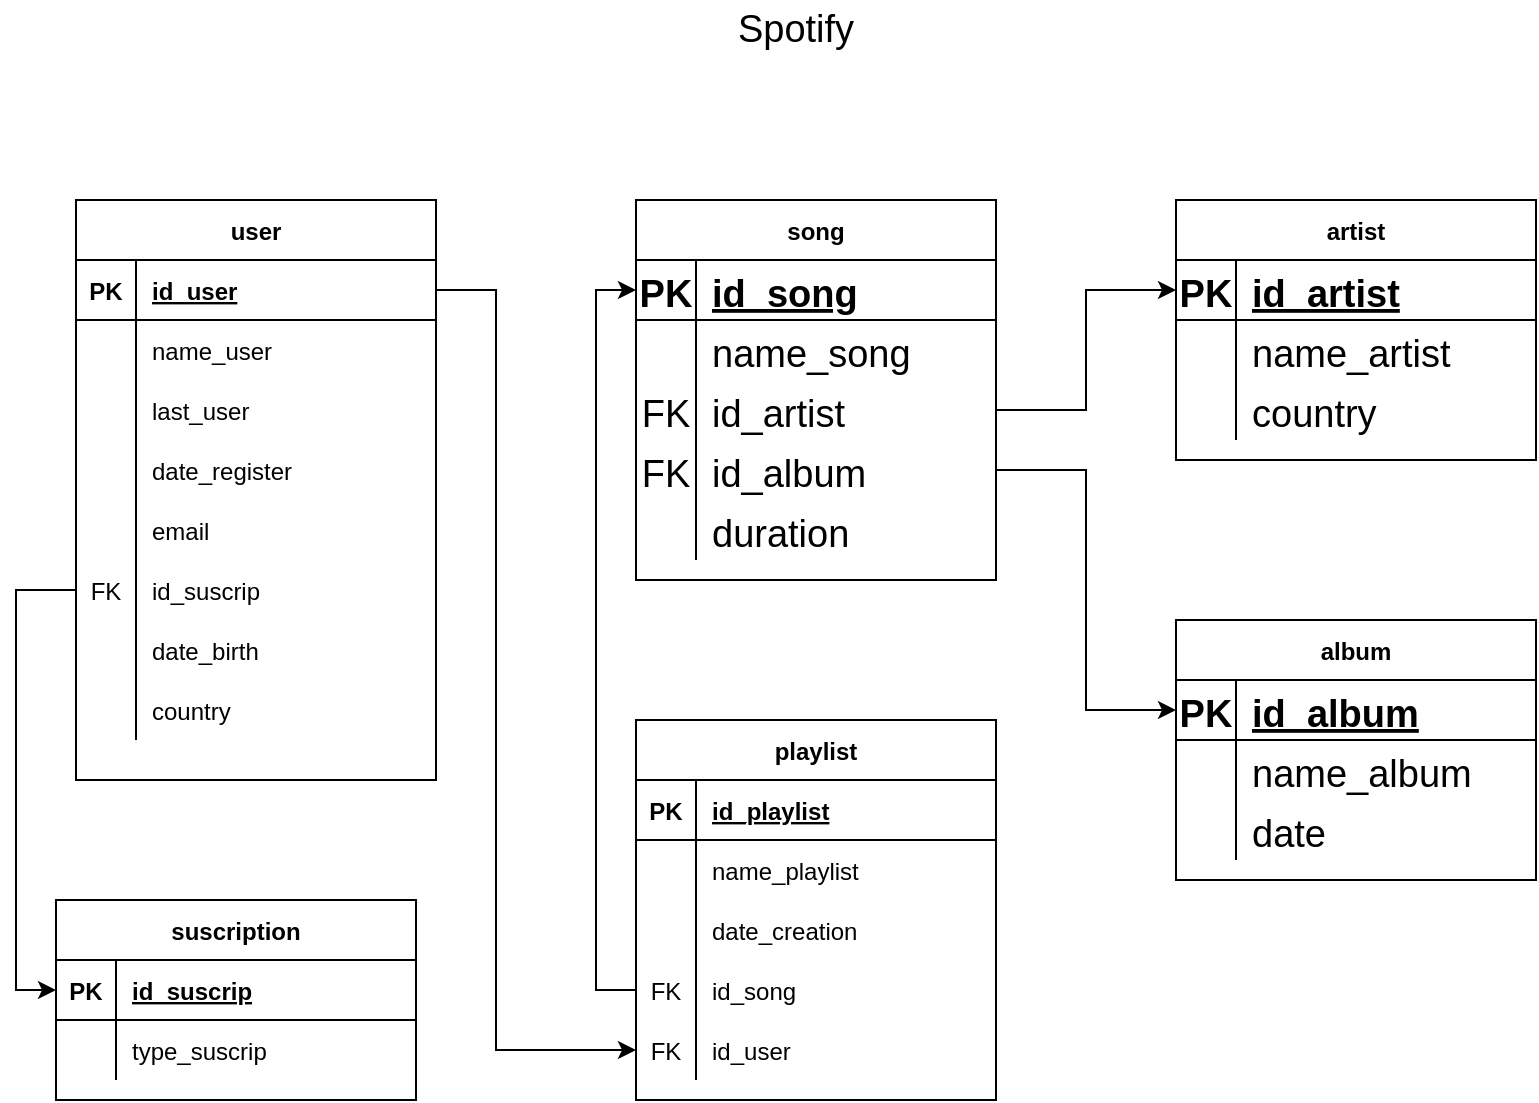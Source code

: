 <mxfile version="18.1.3" type="device"><diagram id="R2lEEEUBdFMjLlhIrx00" name="Page-1"><mxGraphModel dx="1495" dy="1029" grid="1" gridSize="10" guides="1" tooltips="1" connect="1" arrows="1" fold="1" page="1" pageScale="1" pageWidth="850" pageHeight="1100" math="0" shadow="0" extFonts="Permanent Marker^https://fonts.googleapis.com/css?family=Permanent+Marker"><root><mxCell id="0"/><mxCell id="1" parent="0"/><mxCell id="RvJGTGTHdW3wrc45oJW2-1" value="user" style="shape=table;startSize=30;container=1;collapsible=1;childLayout=tableLayout;fixedRows=1;rowLines=0;fontStyle=1;align=center;resizeLast=1;" vertex="1" parent="1"><mxGeometry x="60" y="200" width="180" height="290" as="geometry"/></mxCell><mxCell id="RvJGTGTHdW3wrc45oJW2-2" value="" style="shape=tableRow;horizontal=0;startSize=0;swimlaneHead=0;swimlaneBody=0;fillColor=none;collapsible=0;dropTarget=0;points=[[0,0.5],[1,0.5]];portConstraint=eastwest;top=0;left=0;right=0;bottom=1;" vertex="1" parent="RvJGTGTHdW3wrc45oJW2-1"><mxGeometry y="30" width="180" height="30" as="geometry"/></mxCell><mxCell id="RvJGTGTHdW3wrc45oJW2-3" value="PK" style="shape=partialRectangle;connectable=0;fillColor=none;top=0;left=0;bottom=0;right=0;fontStyle=1;overflow=hidden;" vertex="1" parent="RvJGTGTHdW3wrc45oJW2-2"><mxGeometry width="30" height="30" as="geometry"><mxRectangle width="30" height="30" as="alternateBounds"/></mxGeometry></mxCell><mxCell id="RvJGTGTHdW3wrc45oJW2-4" value="id_user" style="shape=partialRectangle;connectable=0;fillColor=none;top=0;left=0;bottom=0;right=0;align=left;spacingLeft=6;fontStyle=5;overflow=hidden;" vertex="1" parent="RvJGTGTHdW3wrc45oJW2-2"><mxGeometry x="30" width="150" height="30" as="geometry"><mxRectangle width="150" height="30" as="alternateBounds"/></mxGeometry></mxCell><mxCell id="RvJGTGTHdW3wrc45oJW2-5" value="" style="shape=tableRow;horizontal=0;startSize=0;swimlaneHead=0;swimlaneBody=0;fillColor=none;collapsible=0;dropTarget=0;points=[[0,0.5],[1,0.5]];portConstraint=eastwest;top=0;left=0;right=0;bottom=0;" vertex="1" parent="RvJGTGTHdW3wrc45oJW2-1"><mxGeometry y="60" width="180" height="30" as="geometry"/></mxCell><mxCell id="RvJGTGTHdW3wrc45oJW2-6" value="" style="shape=partialRectangle;connectable=0;fillColor=none;top=0;left=0;bottom=0;right=0;editable=1;overflow=hidden;" vertex="1" parent="RvJGTGTHdW3wrc45oJW2-5"><mxGeometry width="30" height="30" as="geometry"><mxRectangle width="30" height="30" as="alternateBounds"/></mxGeometry></mxCell><mxCell id="RvJGTGTHdW3wrc45oJW2-7" value="name_user" style="shape=partialRectangle;connectable=0;fillColor=none;top=0;left=0;bottom=0;right=0;align=left;spacingLeft=6;overflow=hidden;" vertex="1" parent="RvJGTGTHdW3wrc45oJW2-5"><mxGeometry x="30" width="150" height="30" as="geometry"><mxRectangle width="150" height="30" as="alternateBounds"/></mxGeometry></mxCell><mxCell id="RvJGTGTHdW3wrc45oJW2-8" value="" style="shape=tableRow;horizontal=0;startSize=0;swimlaneHead=0;swimlaneBody=0;fillColor=none;collapsible=0;dropTarget=0;points=[[0,0.5],[1,0.5]];portConstraint=eastwest;top=0;left=0;right=0;bottom=0;" vertex="1" parent="RvJGTGTHdW3wrc45oJW2-1"><mxGeometry y="90" width="180" height="30" as="geometry"/></mxCell><mxCell id="RvJGTGTHdW3wrc45oJW2-9" value="" style="shape=partialRectangle;connectable=0;fillColor=none;top=0;left=0;bottom=0;right=0;editable=1;overflow=hidden;" vertex="1" parent="RvJGTGTHdW3wrc45oJW2-8"><mxGeometry width="30" height="30" as="geometry"><mxRectangle width="30" height="30" as="alternateBounds"/></mxGeometry></mxCell><mxCell id="RvJGTGTHdW3wrc45oJW2-10" value="last_user" style="shape=partialRectangle;connectable=0;fillColor=none;top=0;left=0;bottom=0;right=0;align=left;spacingLeft=6;overflow=hidden;" vertex="1" parent="RvJGTGTHdW3wrc45oJW2-8"><mxGeometry x="30" width="150" height="30" as="geometry"><mxRectangle width="150" height="30" as="alternateBounds"/></mxGeometry></mxCell><mxCell id="RvJGTGTHdW3wrc45oJW2-11" value="" style="shape=tableRow;horizontal=0;startSize=0;swimlaneHead=0;swimlaneBody=0;fillColor=none;collapsible=0;dropTarget=0;points=[[0,0.5],[1,0.5]];portConstraint=eastwest;top=0;left=0;right=0;bottom=0;" vertex="1" parent="RvJGTGTHdW3wrc45oJW2-1"><mxGeometry y="120" width="180" height="30" as="geometry"/></mxCell><mxCell id="RvJGTGTHdW3wrc45oJW2-12" value="" style="shape=partialRectangle;connectable=0;fillColor=none;top=0;left=0;bottom=0;right=0;editable=1;overflow=hidden;" vertex="1" parent="RvJGTGTHdW3wrc45oJW2-11"><mxGeometry width="30" height="30" as="geometry"><mxRectangle width="30" height="30" as="alternateBounds"/></mxGeometry></mxCell><mxCell id="RvJGTGTHdW3wrc45oJW2-13" value="date_register" style="shape=partialRectangle;connectable=0;fillColor=none;top=0;left=0;bottom=0;right=0;align=left;spacingLeft=6;overflow=hidden;" vertex="1" parent="RvJGTGTHdW3wrc45oJW2-11"><mxGeometry x="30" width="150" height="30" as="geometry"><mxRectangle width="150" height="30" as="alternateBounds"/></mxGeometry></mxCell><mxCell id="RvJGTGTHdW3wrc45oJW2-94" style="shape=tableRow;horizontal=0;startSize=0;swimlaneHead=0;swimlaneBody=0;fillColor=none;collapsible=0;dropTarget=0;points=[[0,0.5],[1,0.5]];portConstraint=eastwest;top=0;left=0;right=0;bottom=0;" vertex="1" parent="RvJGTGTHdW3wrc45oJW2-1"><mxGeometry y="150" width="180" height="30" as="geometry"/></mxCell><mxCell id="RvJGTGTHdW3wrc45oJW2-95" style="shape=partialRectangle;connectable=0;fillColor=none;top=0;left=0;bottom=0;right=0;editable=1;overflow=hidden;" vertex="1" parent="RvJGTGTHdW3wrc45oJW2-94"><mxGeometry width="30" height="30" as="geometry"><mxRectangle width="30" height="30" as="alternateBounds"/></mxGeometry></mxCell><mxCell id="RvJGTGTHdW3wrc45oJW2-96" style="shape=partialRectangle;connectable=0;fillColor=none;top=0;left=0;bottom=0;right=0;align=left;spacingLeft=6;overflow=hidden;" vertex="1" parent="RvJGTGTHdW3wrc45oJW2-94"><mxGeometry x="30" width="150" height="30" as="geometry"><mxRectangle width="150" height="30" as="alternateBounds"/></mxGeometry></mxCell><mxCell id="RvJGTGTHdW3wrc45oJW2-97" style="shape=tableRow;horizontal=0;startSize=0;swimlaneHead=0;swimlaneBody=0;fillColor=none;collapsible=0;dropTarget=0;points=[[0,0.5],[1,0.5]];portConstraint=eastwest;top=0;left=0;right=0;bottom=0;" vertex="1" parent="RvJGTGTHdW3wrc45oJW2-1"><mxGeometry y="180" width="180" height="30" as="geometry"/></mxCell><mxCell id="RvJGTGTHdW3wrc45oJW2-98" value="FK" style="shape=partialRectangle;connectable=0;fillColor=none;top=0;left=0;bottom=0;right=0;editable=1;overflow=hidden;" vertex="1" parent="RvJGTGTHdW3wrc45oJW2-97"><mxGeometry width="30" height="30" as="geometry"><mxRectangle width="30" height="30" as="alternateBounds"/></mxGeometry></mxCell><mxCell id="RvJGTGTHdW3wrc45oJW2-99" value="id_suscrip" style="shape=partialRectangle;connectable=0;fillColor=none;top=0;left=0;bottom=0;right=0;align=left;spacingLeft=6;overflow=hidden;" vertex="1" parent="RvJGTGTHdW3wrc45oJW2-97"><mxGeometry x="30" width="150" height="30" as="geometry"><mxRectangle width="150" height="30" as="alternateBounds"/></mxGeometry></mxCell><mxCell id="RvJGTGTHdW3wrc45oJW2-100" style="shape=tableRow;horizontal=0;startSize=0;swimlaneHead=0;swimlaneBody=0;fillColor=none;collapsible=0;dropTarget=0;points=[[0,0.5],[1,0.5]];portConstraint=eastwest;top=0;left=0;right=0;bottom=0;" vertex="1" parent="RvJGTGTHdW3wrc45oJW2-1"><mxGeometry y="210" width="180" height="30" as="geometry"/></mxCell><mxCell id="RvJGTGTHdW3wrc45oJW2-101" style="shape=partialRectangle;connectable=0;fillColor=none;top=0;left=0;bottom=0;right=0;editable=1;overflow=hidden;" vertex="1" parent="RvJGTGTHdW3wrc45oJW2-100"><mxGeometry width="30" height="30" as="geometry"><mxRectangle width="30" height="30" as="alternateBounds"/></mxGeometry></mxCell><mxCell id="RvJGTGTHdW3wrc45oJW2-102" value="date_birth" style="shape=partialRectangle;connectable=0;fillColor=none;top=0;left=0;bottom=0;right=0;align=left;spacingLeft=6;overflow=hidden;" vertex="1" parent="RvJGTGTHdW3wrc45oJW2-100"><mxGeometry x="30" width="150" height="30" as="geometry"><mxRectangle width="150" height="30" as="alternateBounds"/></mxGeometry></mxCell><mxCell id="RvJGTGTHdW3wrc45oJW2-103" style="shape=tableRow;horizontal=0;startSize=0;swimlaneHead=0;swimlaneBody=0;fillColor=none;collapsible=0;dropTarget=0;points=[[0,0.5],[1,0.5]];portConstraint=eastwest;top=0;left=0;right=0;bottom=0;" vertex="1" parent="RvJGTGTHdW3wrc45oJW2-1"><mxGeometry y="240" width="180" height="30" as="geometry"/></mxCell><mxCell id="RvJGTGTHdW3wrc45oJW2-104" style="shape=partialRectangle;connectable=0;fillColor=none;top=0;left=0;bottom=0;right=0;editable=1;overflow=hidden;" vertex="1" parent="RvJGTGTHdW3wrc45oJW2-103"><mxGeometry width="30" height="30" as="geometry"><mxRectangle width="30" height="30" as="alternateBounds"/></mxGeometry></mxCell><mxCell id="RvJGTGTHdW3wrc45oJW2-105" value="country" style="shape=partialRectangle;connectable=0;fillColor=none;top=0;left=0;bottom=0;right=0;align=left;spacingLeft=6;overflow=hidden;" vertex="1" parent="RvJGTGTHdW3wrc45oJW2-103"><mxGeometry x="30" width="150" height="30" as="geometry"><mxRectangle width="150" height="30" as="alternateBounds"/></mxGeometry></mxCell><mxCell id="RvJGTGTHdW3wrc45oJW2-14" value="Spotify" style="text;html=1;strokeColor=none;fillColor=none;align=center;verticalAlign=middle;whiteSpace=wrap;rounded=0;fontSize=19;" vertex="1" parent="1"><mxGeometry x="390" y="100" width="60" height="30" as="geometry"/></mxCell><mxCell id="RvJGTGTHdW3wrc45oJW2-15" value="song" style="shape=table;startSize=30;container=1;collapsible=1;childLayout=tableLayout;fixedRows=1;rowLines=0;fontStyle=1;align=center;resizeLast=1;fontSize=12;" vertex="1" parent="1"><mxGeometry x="340" y="200" width="180" height="190" as="geometry"/></mxCell><mxCell id="RvJGTGTHdW3wrc45oJW2-16" value="" style="shape=tableRow;horizontal=0;startSize=0;swimlaneHead=0;swimlaneBody=0;fillColor=none;collapsible=0;dropTarget=0;points=[[0,0.5],[1,0.5]];portConstraint=eastwest;top=0;left=0;right=0;bottom=1;fontSize=19;" vertex="1" parent="RvJGTGTHdW3wrc45oJW2-15"><mxGeometry y="30" width="180" height="30" as="geometry"/></mxCell><mxCell id="RvJGTGTHdW3wrc45oJW2-17" value="PK" style="shape=partialRectangle;connectable=0;fillColor=none;top=0;left=0;bottom=0;right=0;fontStyle=1;overflow=hidden;fontSize=19;" vertex="1" parent="RvJGTGTHdW3wrc45oJW2-16"><mxGeometry width="30" height="30" as="geometry"><mxRectangle width="30" height="30" as="alternateBounds"/></mxGeometry></mxCell><mxCell id="RvJGTGTHdW3wrc45oJW2-18" value="id_song" style="shape=partialRectangle;connectable=0;fillColor=none;top=0;left=0;bottom=0;right=0;align=left;spacingLeft=6;fontStyle=5;overflow=hidden;fontSize=19;" vertex="1" parent="RvJGTGTHdW3wrc45oJW2-16"><mxGeometry x="30" width="150" height="30" as="geometry"><mxRectangle width="150" height="30" as="alternateBounds"/></mxGeometry></mxCell><mxCell id="RvJGTGTHdW3wrc45oJW2-19" value="" style="shape=tableRow;horizontal=0;startSize=0;swimlaneHead=0;swimlaneBody=0;fillColor=none;collapsible=0;dropTarget=0;points=[[0,0.5],[1,0.5]];portConstraint=eastwest;top=0;left=0;right=0;bottom=0;fontSize=19;" vertex="1" parent="RvJGTGTHdW3wrc45oJW2-15"><mxGeometry y="60" width="180" height="30" as="geometry"/></mxCell><mxCell id="RvJGTGTHdW3wrc45oJW2-20" value="" style="shape=partialRectangle;connectable=0;fillColor=none;top=0;left=0;bottom=0;right=0;editable=1;overflow=hidden;fontSize=19;" vertex="1" parent="RvJGTGTHdW3wrc45oJW2-19"><mxGeometry width="30" height="30" as="geometry"><mxRectangle width="30" height="30" as="alternateBounds"/></mxGeometry></mxCell><mxCell id="RvJGTGTHdW3wrc45oJW2-21" value="name_song" style="shape=partialRectangle;connectable=0;fillColor=none;top=0;left=0;bottom=0;right=0;align=left;spacingLeft=6;overflow=hidden;fontSize=19;" vertex="1" parent="RvJGTGTHdW3wrc45oJW2-19"><mxGeometry x="30" width="150" height="30" as="geometry"><mxRectangle width="150" height="30" as="alternateBounds"/></mxGeometry></mxCell><mxCell id="RvJGTGTHdW3wrc45oJW2-22" value="" style="shape=tableRow;horizontal=0;startSize=0;swimlaneHead=0;swimlaneBody=0;fillColor=none;collapsible=0;dropTarget=0;points=[[0,0.5],[1,0.5]];portConstraint=eastwest;top=0;left=0;right=0;bottom=0;fontSize=19;" vertex="1" parent="RvJGTGTHdW3wrc45oJW2-15"><mxGeometry y="90" width="180" height="30" as="geometry"/></mxCell><mxCell id="RvJGTGTHdW3wrc45oJW2-23" value="FK" style="shape=partialRectangle;connectable=0;fillColor=none;top=0;left=0;bottom=0;right=0;editable=1;overflow=hidden;fontSize=19;" vertex="1" parent="RvJGTGTHdW3wrc45oJW2-22"><mxGeometry width="30" height="30" as="geometry"><mxRectangle width="30" height="30" as="alternateBounds"/></mxGeometry></mxCell><mxCell id="RvJGTGTHdW3wrc45oJW2-24" value="id_artist" style="shape=partialRectangle;connectable=0;fillColor=none;top=0;left=0;bottom=0;right=0;align=left;spacingLeft=6;overflow=hidden;fontSize=19;" vertex="1" parent="RvJGTGTHdW3wrc45oJW2-22"><mxGeometry x="30" width="150" height="30" as="geometry"><mxRectangle width="150" height="30" as="alternateBounds"/></mxGeometry></mxCell><mxCell id="RvJGTGTHdW3wrc45oJW2-25" value="" style="shape=tableRow;horizontal=0;startSize=0;swimlaneHead=0;swimlaneBody=0;fillColor=none;collapsible=0;dropTarget=0;points=[[0,0.5],[1,0.5]];portConstraint=eastwest;top=0;left=0;right=0;bottom=0;fontSize=19;" vertex="1" parent="RvJGTGTHdW3wrc45oJW2-15"><mxGeometry y="120" width="180" height="30" as="geometry"/></mxCell><mxCell id="RvJGTGTHdW3wrc45oJW2-26" value="FK" style="shape=partialRectangle;connectable=0;fillColor=none;top=0;left=0;bottom=0;right=0;editable=1;overflow=hidden;fontSize=19;" vertex="1" parent="RvJGTGTHdW3wrc45oJW2-25"><mxGeometry width="30" height="30" as="geometry"><mxRectangle width="30" height="30" as="alternateBounds"/></mxGeometry></mxCell><mxCell id="RvJGTGTHdW3wrc45oJW2-27" value="id_album" style="shape=partialRectangle;connectable=0;fillColor=none;top=0;left=0;bottom=0;right=0;align=left;spacingLeft=6;overflow=hidden;fontSize=19;" vertex="1" parent="RvJGTGTHdW3wrc45oJW2-25"><mxGeometry x="30" width="150" height="30" as="geometry"><mxRectangle width="150" height="30" as="alternateBounds"/></mxGeometry></mxCell><mxCell id="RvJGTGTHdW3wrc45oJW2-106" style="shape=tableRow;horizontal=0;startSize=0;swimlaneHead=0;swimlaneBody=0;fillColor=none;collapsible=0;dropTarget=0;points=[[0,0.5],[1,0.5]];portConstraint=eastwest;top=0;left=0;right=0;bottom=0;fontSize=19;" vertex="1" parent="RvJGTGTHdW3wrc45oJW2-15"><mxGeometry y="150" width="180" height="30" as="geometry"/></mxCell><mxCell id="RvJGTGTHdW3wrc45oJW2-107" style="shape=partialRectangle;connectable=0;fillColor=none;top=0;left=0;bottom=0;right=0;editable=1;overflow=hidden;fontSize=19;" vertex="1" parent="RvJGTGTHdW3wrc45oJW2-106"><mxGeometry width="30" height="30" as="geometry"><mxRectangle width="30" height="30" as="alternateBounds"/></mxGeometry></mxCell><mxCell id="RvJGTGTHdW3wrc45oJW2-108" value="duration" style="shape=partialRectangle;connectable=0;fillColor=none;top=0;left=0;bottom=0;right=0;align=left;spacingLeft=6;overflow=hidden;fontSize=19;" vertex="1" parent="RvJGTGTHdW3wrc45oJW2-106"><mxGeometry x="30" width="150" height="30" as="geometry"><mxRectangle width="150" height="30" as="alternateBounds"/></mxGeometry></mxCell><mxCell id="RvJGTGTHdW3wrc45oJW2-28" value="artist" style="shape=table;startSize=30;container=1;collapsible=1;childLayout=tableLayout;fixedRows=1;rowLines=0;fontStyle=1;align=center;resizeLast=1;fontSize=12;" vertex="1" parent="1"><mxGeometry x="610" y="200" width="180" height="130" as="geometry"/></mxCell><mxCell id="RvJGTGTHdW3wrc45oJW2-29" value="" style="shape=tableRow;horizontal=0;startSize=0;swimlaneHead=0;swimlaneBody=0;fillColor=none;collapsible=0;dropTarget=0;points=[[0,0.5],[1,0.5]];portConstraint=eastwest;top=0;left=0;right=0;bottom=1;fontSize=19;" vertex="1" parent="RvJGTGTHdW3wrc45oJW2-28"><mxGeometry y="30" width="180" height="30" as="geometry"/></mxCell><mxCell id="RvJGTGTHdW3wrc45oJW2-30" value="PK" style="shape=partialRectangle;connectable=0;fillColor=none;top=0;left=0;bottom=0;right=0;fontStyle=1;overflow=hidden;fontSize=19;" vertex="1" parent="RvJGTGTHdW3wrc45oJW2-29"><mxGeometry width="30" height="30" as="geometry"><mxRectangle width="30" height="30" as="alternateBounds"/></mxGeometry></mxCell><mxCell id="RvJGTGTHdW3wrc45oJW2-31" value="id_artist" style="shape=partialRectangle;connectable=0;fillColor=none;top=0;left=0;bottom=0;right=0;align=left;spacingLeft=6;fontStyle=5;overflow=hidden;fontSize=19;" vertex="1" parent="RvJGTGTHdW3wrc45oJW2-29"><mxGeometry x="30" width="150" height="30" as="geometry"><mxRectangle width="150" height="30" as="alternateBounds"/></mxGeometry></mxCell><mxCell id="RvJGTGTHdW3wrc45oJW2-32" value="" style="shape=tableRow;horizontal=0;startSize=0;swimlaneHead=0;swimlaneBody=0;fillColor=none;collapsible=0;dropTarget=0;points=[[0,0.5],[1,0.5]];portConstraint=eastwest;top=0;left=0;right=0;bottom=0;fontSize=19;" vertex="1" parent="RvJGTGTHdW3wrc45oJW2-28"><mxGeometry y="60" width="180" height="30" as="geometry"/></mxCell><mxCell id="RvJGTGTHdW3wrc45oJW2-33" value="" style="shape=partialRectangle;connectable=0;fillColor=none;top=0;left=0;bottom=0;right=0;editable=1;overflow=hidden;fontSize=19;" vertex="1" parent="RvJGTGTHdW3wrc45oJW2-32"><mxGeometry width="30" height="30" as="geometry"><mxRectangle width="30" height="30" as="alternateBounds"/></mxGeometry></mxCell><mxCell id="RvJGTGTHdW3wrc45oJW2-34" value="name_artist" style="shape=partialRectangle;connectable=0;fillColor=none;top=0;left=0;bottom=0;right=0;align=left;spacingLeft=6;overflow=hidden;fontSize=19;" vertex="1" parent="RvJGTGTHdW3wrc45oJW2-32"><mxGeometry x="30" width="150" height="30" as="geometry"><mxRectangle width="150" height="30" as="alternateBounds"/></mxGeometry></mxCell><mxCell id="RvJGTGTHdW3wrc45oJW2-118" style="shape=tableRow;horizontal=0;startSize=0;swimlaneHead=0;swimlaneBody=0;fillColor=none;collapsible=0;dropTarget=0;points=[[0,0.5],[1,0.5]];portConstraint=eastwest;top=0;left=0;right=0;bottom=0;fontSize=19;" vertex="1" parent="RvJGTGTHdW3wrc45oJW2-28"><mxGeometry y="90" width="180" height="30" as="geometry"/></mxCell><mxCell id="RvJGTGTHdW3wrc45oJW2-119" style="shape=partialRectangle;connectable=0;fillColor=none;top=0;left=0;bottom=0;right=0;editable=1;overflow=hidden;fontSize=19;" vertex="1" parent="RvJGTGTHdW3wrc45oJW2-118"><mxGeometry width="30" height="30" as="geometry"><mxRectangle width="30" height="30" as="alternateBounds"/></mxGeometry></mxCell><mxCell id="RvJGTGTHdW3wrc45oJW2-120" value="country" style="shape=partialRectangle;connectable=0;fillColor=none;top=0;left=0;bottom=0;right=0;align=left;spacingLeft=6;overflow=hidden;fontSize=19;" vertex="1" parent="RvJGTGTHdW3wrc45oJW2-118"><mxGeometry x="30" width="150" height="30" as="geometry"><mxRectangle width="150" height="30" as="alternateBounds"/></mxGeometry></mxCell><mxCell id="RvJGTGTHdW3wrc45oJW2-41" value="album" style="shape=table;startSize=30;container=1;collapsible=1;childLayout=tableLayout;fixedRows=1;rowLines=0;fontStyle=1;align=center;resizeLast=1;fontSize=12;" vertex="1" parent="1"><mxGeometry x="610" y="410" width="180" height="130" as="geometry"/></mxCell><mxCell id="RvJGTGTHdW3wrc45oJW2-42" value="" style="shape=tableRow;horizontal=0;startSize=0;swimlaneHead=0;swimlaneBody=0;fillColor=none;collapsible=0;dropTarget=0;points=[[0,0.5],[1,0.5]];portConstraint=eastwest;top=0;left=0;right=0;bottom=1;fontSize=19;" vertex="1" parent="RvJGTGTHdW3wrc45oJW2-41"><mxGeometry y="30" width="180" height="30" as="geometry"/></mxCell><mxCell id="RvJGTGTHdW3wrc45oJW2-43" value="PK" style="shape=partialRectangle;connectable=0;fillColor=none;top=0;left=0;bottom=0;right=0;fontStyle=1;overflow=hidden;fontSize=19;" vertex="1" parent="RvJGTGTHdW3wrc45oJW2-42"><mxGeometry width="30" height="30" as="geometry"><mxRectangle width="30" height="30" as="alternateBounds"/></mxGeometry></mxCell><mxCell id="RvJGTGTHdW3wrc45oJW2-44" value="id_album" style="shape=partialRectangle;connectable=0;fillColor=none;top=0;left=0;bottom=0;right=0;align=left;spacingLeft=6;fontStyle=5;overflow=hidden;fontSize=19;" vertex="1" parent="RvJGTGTHdW3wrc45oJW2-42"><mxGeometry x="30" width="150" height="30" as="geometry"><mxRectangle width="150" height="30" as="alternateBounds"/></mxGeometry></mxCell><mxCell id="RvJGTGTHdW3wrc45oJW2-45" value="" style="shape=tableRow;horizontal=0;startSize=0;swimlaneHead=0;swimlaneBody=0;fillColor=none;collapsible=0;dropTarget=0;points=[[0,0.5],[1,0.5]];portConstraint=eastwest;top=0;left=0;right=0;bottom=0;fontSize=19;" vertex="1" parent="RvJGTGTHdW3wrc45oJW2-41"><mxGeometry y="60" width="180" height="30" as="geometry"/></mxCell><mxCell id="RvJGTGTHdW3wrc45oJW2-46" value="" style="shape=partialRectangle;connectable=0;fillColor=none;top=0;left=0;bottom=0;right=0;editable=1;overflow=hidden;fontSize=19;" vertex="1" parent="RvJGTGTHdW3wrc45oJW2-45"><mxGeometry width="30" height="30" as="geometry"><mxRectangle width="30" height="30" as="alternateBounds"/></mxGeometry></mxCell><mxCell id="RvJGTGTHdW3wrc45oJW2-47" value="name_album" style="shape=partialRectangle;connectable=0;fillColor=none;top=0;left=0;bottom=0;right=0;align=left;spacingLeft=6;overflow=hidden;fontSize=19;" vertex="1" parent="RvJGTGTHdW3wrc45oJW2-45"><mxGeometry x="30" width="150" height="30" as="geometry"><mxRectangle width="150" height="30" as="alternateBounds"/></mxGeometry></mxCell><mxCell id="RvJGTGTHdW3wrc45oJW2-109" style="shape=tableRow;horizontal=0;startSize=0;swimlaneHead=0;swimlaneBody=0;fillColor=none;collapsible=0;dropTarget=0;points=[[0,0.5],[1,0.5]];portConstraint=eastwest;top=0;left=0;right=0;bottom=0;fontSize=19;" vertex="1" parent="RvJGTGTHdW3wrc45oJW2-41"><mxGeometry y="90" width="180" height="30" as="geometry"/></mxCell><mxCell id="RvJGTGTHdW3wrc45oJW2-110" style="shape=partialRectangle;connectable=0;fillColor=none;top=0;left=0;bottom=0;right=0;editable=1;overflow=hidden;fontSize=19;" vertex="1" parent="RvJGTGTHdW3wrc45oJW2-109"><mxGeometry width="30" height="30" as="geometry"><mxRectangle width="30" height="30" as="alternateBounds"/></mxGeometry></mxCell><mxCell id="RvJGTGTHdW3wrc45oJW2-111" value="date" style="shape=partialRectangle;connectable=0;fillColor=none;top=0;left=0;bottom=0;right=0;align=left;spacingLeft=6;overflow=hidden;fontSize=19;" vertex="1" parent="RvJGTGTHdW3wrc45oJW2-109"><mxGeometry x="30" width="150" height="30" as="geometry"><mxRectangle width="150" height="30" as="alternateBounds"/></mxGeometry></mxCell><mxCell id="RvJGTGTHdW3wrc45oJW2-54" value="playlist" style="shape=table;startSize=30;container=1;collapsible=1;childLayout=tableLayout;fixedRows=1;rowLines=0;fontStyle=1;align=center;resizeLast=1;fontSize=12;" vertex="1" parent="1"><mxGeometry x="340" y="460" width="180" height="190" as="geometry"/></mxCell><mxCell id="RvJGTGTHdW3wrc45oJW2-55" value="" style="shape=tableRow;horizontal=0;startSize=0;swimlaneHead=0;swimlaneBody=0;fillColor=none;collapsible=0;dropTarget=0;points=[[0,0.5],[1,0.5]];portConstraint=eastwest;top=0;left=0;right=0;bottom=1;fontSize=12;" vertex="1" parent="RvJGTGTHdW3wrc45oJW2-54"><mxGeometry y="30" width="180" height="30" as="geometry"/></mxCell><mxCell id="RvJGTGTHdW3wrc45oJW2-56" value="PK" style="shape=partialRectangle;connectable=0;fillColor=none;top=0;left=0;bottom=0;right=0;fontStyle=1;overflow=hidden;fontSize=12;" vertex="1" parent="RvJGTGTHdW3wrc45oJW2-55"><mxGeometry width="30" height="30" as="geometry"><mxRectangle width="30" height="30" as="alternateBounds"/></mxGeometry></mxCell><mxCell id="RvJGTGTHdW3wrc45oJW2-57" value="id_playlist" style="shape=partialRectangle;connectable=0;fillColor=none;top=0;left=0;bottom=0;right=0;align=left;spacingLeft=6;fontStyle=5;overflow=hidden;fontSize=12;" vertex="1" parent="RvJGTGTHdW3wrc45oJW2-55"><mxGeometry x="30" width="150" height="30" as="geometry"><mxRectangle width="150" height="30" as="alternateBounds"/></mxGeometry></mxCell><mxCell id="RvJGTGTHdW3wrc45oJW2-58" value="" style="shape=tableRow;horizontal=0;startSize=0;swimlaneHead=0;swimlaneBody=0;fillColor=none;collapsible=0;dropTarget=0;points=[[0,0.5],[1,0.5]];portConstraint=eastwest;top=0;left=0;right=0;bottom=0;fontSize=12;" vertex="1" parent="RvJGTGTHdW3wrc45oJW2-54"><mxGeometry y="60" width="180" height="30" as="geometry"/></mxCell><mxCell id="RvJGTGTHdW3wrc45oJW2-59" value="" style="shape=partialRectangle;connectable=0;fillColor=none;top=0;left=0;bottom=0;right=0;editable=1;overflow=hidden;fontSize=12;" vertex="1" parent="RvJGTGTHdW3wrc45oJW2-58"><mxGeometry width="30" height="30" as="geometry"><mxRectangle width="30" height="30" as="alternateBounds"/></mxGeometry></mxCell><mxCell id="RvJGTGTHdW3wrc45oJW2-60" value="name_playlist" style="shape=partialRectangle;connectable=0;fillColor=none;top=0;left=0;bottom=0;right=0;align=left;spacingLeft=6;overflow=hidden;fontSize=12;" vertex="1" parent="RvJGTGTHdW3wrc45oJW2-58"><mxGeometry x="30" width="150" height="30" as="geometry"><mxRectangle width="150" height="30" as="alternateBounds"/></mxGeometry></mxCell><mxCell id="RvJGTGTHdW3wrc45oJW2-61" value="" style="shape=tableRow;horizontal=0;startSize=0;swimlaneHead=0;swimlaneBody=0;fillColor=none;collapsible=0;dropTarget=0;points=[[0,0.5],[1,0.5]];portConstraint=eastwest;top=0;left=0;right=0;bottom=0;fontSize=12;" vertex="1" parent="RvJGTGTHdW3wrc45oJW2-54"><mxGeometry y="90" width="180" height="30" as="geometry"/></mxCell><mxCell id="RvJGTGTHdW3wrc45oJW2-62" value="" style="shape=partialRectangle;connectable=0;fillColor=none;top=0;left=0;bottom=0;right=0;editable=1;overflow=hidden;fontSize=12;" vertex="1" parent="RvJGTGTHdW3wrc45oJW2-61"><mxGeometry width="30" height="30" as="geometry"><mxRectangle width="30" height="30" as="alternateBounds"/></mxGeometry></mxCell><mxCell id="RvJGTGTHdW3wrc45oJW2-63" value="date_creation" style="shape=partialRectangle;connectable=0;fillColor=none;top=0;left=0;bottom=0;right=0;align=left;spacingLeft=6;overflow=hidden;fontSize=12;" vertex="1" parent="RvJGTGTHdW3wrc45oJW2-61"><mxGeometry x="30" width="150" height="30" as="geometry"><mxRectangle width="150" height="30" as="alternateBounds"/></mxGeometry></mxCell><mxCell id="RvJGTGTHdW3wrc45oJW2-64" value="" style="shape=tableRow;horizontal=0;startSize=0;swimlaneHead=0;swimlaneBody=0;fillColor=none;collapsible=0;dropTarget=0;points=[[0,0.5],[1,0.5]];portConstraint=eastwest;top=0;left=0;right=0;bottom=0;fontSize=12;" vertex="1" parent="RvJGTGTHdW3wrc45oJW2-54"><mxGeometry y="120" width="180" height="30" as="geometry"/></mxCell><mxCell id="RvJGTGTHdW3wrc45oJW2-65" value="FK" style="shape=partialRectangle;connectable=0;fillColor=none;top=0;left=0;bottom=0;right=0;editable=1;overflow=hidden;fontSize=12;" vertex="1" parent="RvJGTGTHdW3wrc45oJW2-64"><mxGeometry width="30" height="30" as="geometry"><mxRectangle width="30" height="30" as="alternateBounds"/></mxGeometry></mxCell><mxCell id="RvJGTGTHdW3wrc45oJW2-66" value="id_song" style="shape=partialRectangle;connectable=0;fillColor=none;top=0;left=0;bottom=0;right=0;align=left;spacingLeft=6;overflow=hidden;fontSize=12;" vertex="1" parent="RvJGTGTHdW3wrc45oJW2-64"><mxGeometry x="30" width="150" height="30" as="geometry"><mxRectangle width="150" height="30" as="alternateBounds"/></mxGeometry></mxCell><mxCell id="RvJGTGTHdW3wrc45oJW2-115" style="shape=tableRow;horizontal=0;startSize=0;swimlaneHead=0;swimlaneBody=0;fillColor=none;collapsible=0;dropTarget=0;points=[[0,0.5],[1,0.5]];portConstraint=eastwest;top=0;left=0;right=0;bottom=0;fontSize=12;" vertex="1" parent="RvJGTGTHdW3wrc45oJW2-54"><mxGeometry y="150" width="180" height="30" as="geometry"/></mxCell><mxCell id="RvJGTGTHdW3wrc45oJW2-116" value="FK" style="shape=partialRectangle;connectable=0;fillColor=none;top=0;left=0;bottom=0;right=0;editable=1;overflow=hidden;fontSize=12;" vertex="1" parent="RvJGTGTHdW3wrc45oJW2-115"><mxGeometry width="30" height="30" as="geometry"><mxRectangle width="30" height="30" as="alternateBounds"/></mxGeometry></mxCell><mxCell id="RvJGTGTHdW3wrc45oJW2-117" value="id_user" style="shape=partialRectangle;connectable=0;fillColor=none;top=0;left=0;bottom=0;right=0;align=left;spacingLeft=6;overflow=hidden;fontSize=12;" vertex="1" parent="RvJGTGTHdW3wrc45oJW2-115"><mxGeometry x="30" width="150" height="30" as="geometry"><mxRectangle width="150" height="30" as="alternateBounds"/></mxGeometry></mxCell><mxCell id="RvJGTGTHdW3wrc45oJW2-67" value="suscription" style="shape=table;startSize=30;container=1;collapsible=1;childLayout=tableLayout;fixedRows=1;rowLines=0;fontStyle=1;align=center;resizeLast=1;fontSize=12;" vertex="1" parent="1"><mxGeometry x="50" y="550" width="180" height="100" as="geometry"/></mxCell><mxCell id="RvJGTGTHdW3wrc45oJW2-68" value="" style="shape=tableRow;horizontal=0;startSize=0;swimlaneHead=0;swimlaneBody=0;fillColor=none;collapsible=0;dropTarget=0;points=[[0,0.5],[1,0.5]];portConstraint=eastwest;top=0;left=0;right=0;bottom=1;fontSize=12;" vertex="1" parent="RvJGTGTHdW3wrc45oJW2-67"><mxGeometry y="30" width="180" height="30" as="geometry"/></mxCell><mxCell id="RvJGTGTHdW3wrc45oJW2-69" value="PK" style="shape=partialRectangle;connectable=0;fillColor=none;top=0;left=0;bottom=0;right=0;fontStyle=1;overflow=hidden;fontSize=12;" vertex="1" parent="RvJGTGTHdW3wrc45oJW2-68"><mxGeometry width="30" height="30" as="geometry"><mxRectangle width="30" height="30" as="alternateBounds"/></mxGeometry></mxCell><mxCell id="RvJGTGTHdW3wrc45oJW2-70" value="id_suscrip" style="shape=partialRectangle;connectable=0;fillColor=none;top=0;left=0;bottom=0;right=0;align=left;spacingLeft=6;fontStyle=5;overflow=hidden;fontSize=12;" vertex="1" parent="RvJGTGTHdW3wrc45oJW2-68"><mxGeometry x="30" width="150" height="30" as="geometry"><mxRectangle width="150" height="30" as="alternateBounds"/></mxGeometry></mxCell><mxCell id="RvJGTGTHdW3wrc45oJW2-71" value="" style="shape=tableRow;horizontal=0;startSize=0;swimlaneHead=0;swimlaneBody=0;fillColor=none;collapsible=0;dropTarget=0;points=[[0,0.5],[1,0.5]];portConstraint=eastwest;top=0;left=0;right=0;bottom=0;fontSize=12;" vertex="1" parent="RvJGTGTHdW3wrc45oJW2-67"><mxGeometry y="60" width="180" height="30" as="geometry"/></mxCell><mxCell id="RvJGTGTHdW3wrc45oJW2-72" value="" style="shape=partialRectangle;connectable=0;fillColor=none;top=0;left=0;bottom=0;right=0;editable=1;overflow=hidden;fontSize=12;" vertex="1" parent="RvJGTGTHdW3wrc45oJW2-71"><mxGeometry width="30" height="30" as="geometry"><mxRectangle width="30" height="30" as="alternateBounds"/></mxGeometry></mxCell><mxCell id="RvJGTGTHdW3wrc45oJW2-73" value="type_suscrip" style="shape=partialRectangle;connectable=0;fillColor=none;top=0;left=0;bottom=0;right=0;align=left;spacingLeft=6;overflow=hidden;fontSize=12;" vertex="1" parent="RvJGTGTHdW3wrc45oJW2-71"><mxGeometry x="30" width="150" height="30" as="geometry"><mxRectangle width="150" height="30" as="alternateBounds"/></mxGeometry></mxCell><mxCell id="RvJGTGTHdW3wrc45oJW2-93" value="email" style="shape=partialRectangle;connectable=0;fillColor=none;top=0;left=0;bottom=0;right=0;align=left;spacingLeft=6;overflow=hidden;" vertex="1" parent="1"><mxGeometry x="90" y="350" width="150" height="30" as="geometry"><mxRectangle width="150" height="30" as="alternateBounds"/></mxGeometry></mxCell><mxCell id="RvJGTGTHdW3wrc45oJW2-121" style="edgeStyle=orthogonalEdgeStyle;rounded=0;orthogonalLoop=1;jettySize=auto;html=1;entryX=0;entryY=0.5;entryDx=0;entryDy=0;fontSize=12;" edge="1" parent="1" source="RvJGTGTHdW3wrc45oJW2-2" target="RvJGTGTHdW3wrc45oJW2-115"><mxGeometry relative="1" as="geometry"><Array as="points"><mxPoint x="270" y="245"/><mxPoint x="270" y="625"/></Array></mxGeometry></mxCell><mxCell id="RvJGTGTHdW3wrc45oJW2-122" style="edgeStyle=orthogonalEdgeStyle;rounded=0;orthogonalLoop=1;jettySize=auto;html=1;entryX=0;entryY=0.5;entryDx=0;entryDy=0;fontSize=12;" edge="1" parent="1" source="RvJGTGTHdW3wrc45oJW2-97" target="RvJGTGTHdW3wrc45oJW2-68"><mxGeometry relative="1" as="geometry"/></mxCell><mxCell id="RvJGTGTHdW3wrc45oJW2-123" style="edgeStyle=orthogonalEdgeStyle;rounded=0;orthogonalLoop=1;jettySize=auto;html=1;entryX=0;entryY=0.5;entryDx=0;entryDy=0;fontSize=12;" edge="1" parent="1" source="RvJGTGTHdW3wrc45oJW2-64" target="RvJGTGTHdW3wrc45oJW2-16"><mxGeometry relative="1" as="geometry"/></mxCell><mxCell id="RvJGTGTHdW3wrc45oJW2-124" style="edgeStyle=orthogonalEdgeStyle;rounded=0;orthogonalLoop=1;jettySize=auto;html=1;entryX=0;entryY=0.5;entryDx=0;entryDy=0;fontSize=12;" edge="1" parent="1" source="RvJGTGTHdW3wrc45oJW2-22" target="RvJGTGTHdW3wrc45oJW2-29"><mxGeometry relative="1" as="geometry"/></mxCell><mxCell id="RvJGTGTHdW3wrc45oJW2-125" style="edgeStyle=orthogonalEdgeStyle;rounded=0;orthogonalLoop=1;jettySize=auto;html=1;entryX=0;entryY=0.5;entryDx=0;entryDy=0;fontSize=12;" edge="1" parent="1" source="RvJGTGTHdW3wrc45oJW2-25" target="RvJGTGTHdW3wrc45oJW2-42"><mxGeometry relative="1" as="geometry"/></mxCell></root></mxGraphModel></diagram></mxfile>